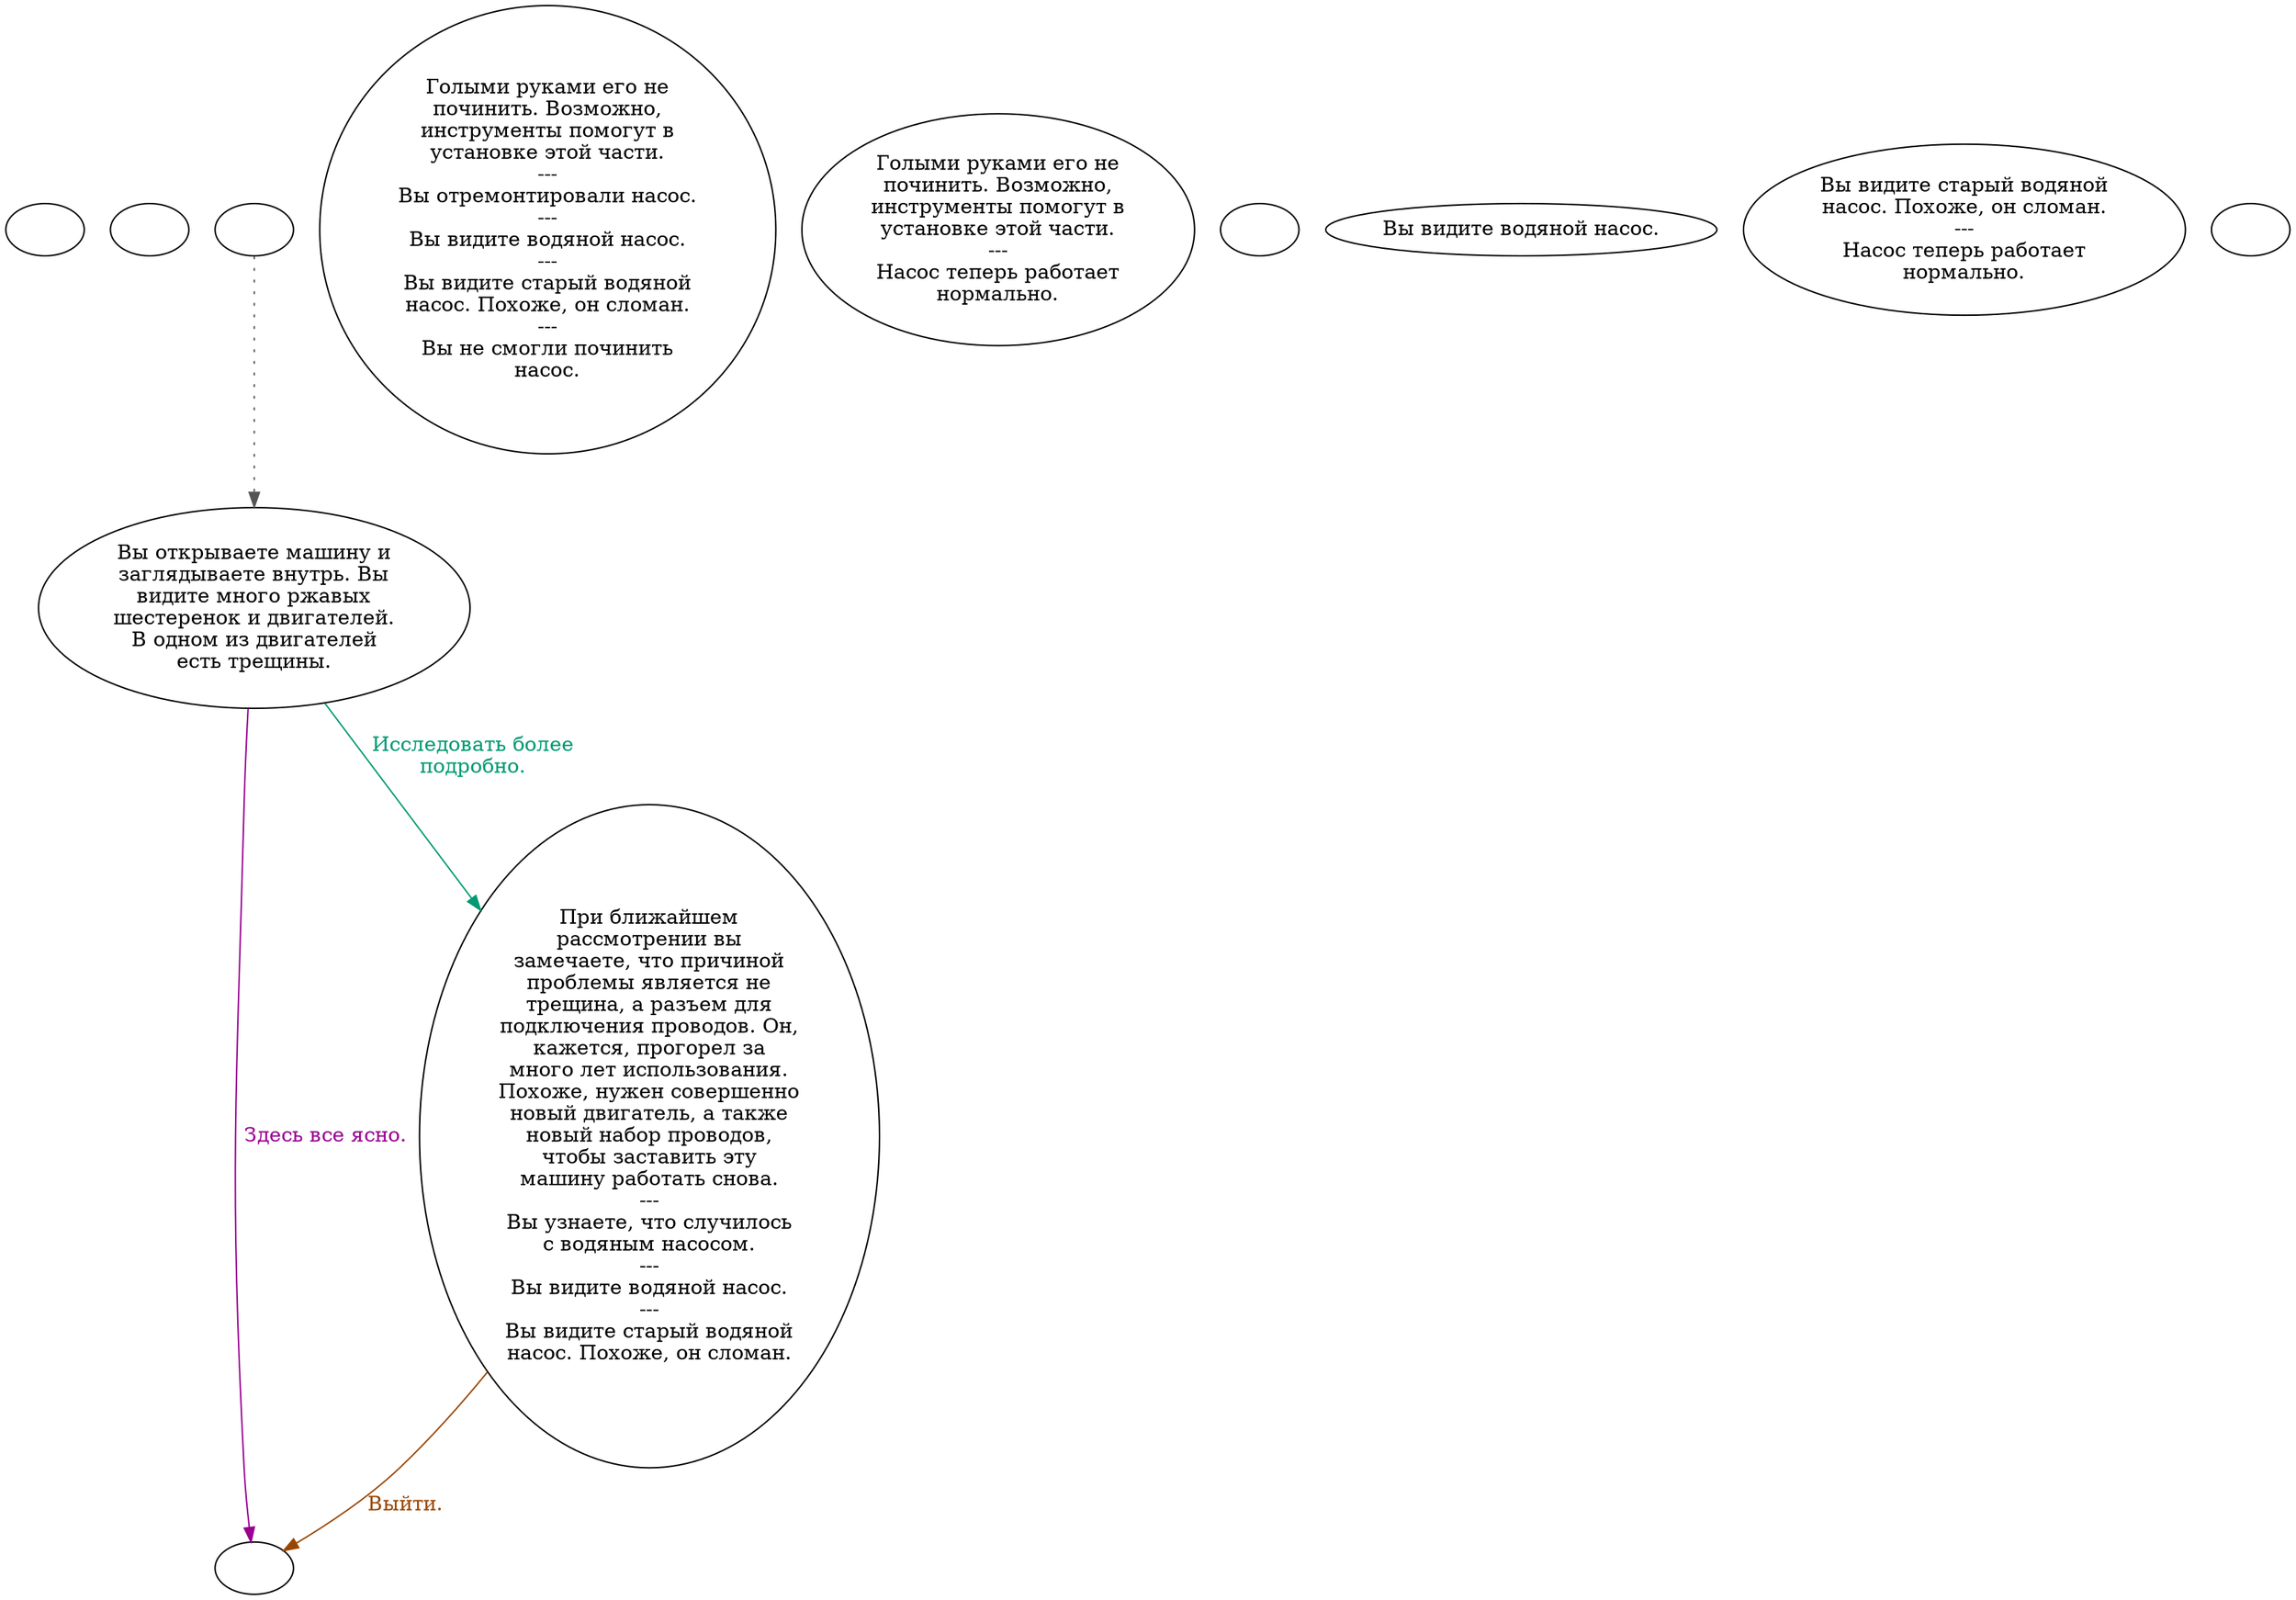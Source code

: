 digraph abpump {
  "start" [style=filled       fillcolor="#FFFFFF"       color="#000000"]
  "start" [label=""]
  "map_enter_p_proc" [style=filled       fillcolor="#FFFFFF"       color="#000000"]
  "map_enter_p_proc" [label=""]
  "use_p_proc" [style=filled       fillcolor="#FFFFFF"       color="#000000"]
  "use_p_proc" -> "Node001" [style=dotted color="#555555"]
  "use_p_proc" [label=""]
  "use_obj_on_p_proc" [style=filled       fillcolor="#FFFFFF"       color="#000000"]
  "use_obj_on_p_proc" [label="Голыми руками его не\nпочинить. Возможно,\nинструменты помогут в\nустановке этой части.\n---\nВы отремонтировали насос.\n---\nВы видите водяной насос.\n---\nВы видите старый водяной\nнасос. Похоже, он сломан.\n---\nВы не смогли починить\nнасос."]
  "use_skill_on_p_proc" [style=filled       fillcolor="#FFFFFF"       color="#000000"]
  "use_skill_on_p_proc" [label="Голыми руками его не\nпочинить. Возможно,\nинструменты помогут в\nустановке этой части.\n---\nНасос теперь работает\nнормально."]
  "timed_event_p_proc" [style=filled       fillcolor="#FFFFFF"       color="#000000"]
  "timed_event_p_proc" [label=""]
  "look_at_p_proc" [style=filled       fillcolor="#FFFFFF"       color="#000000"]
  "look_at_p_proc" [label="Вы видите водяной насос."]
  "description_p_proc" [style=filled       fillcolor="#FFFFFF"       color="#000000"]
  "description_p_proc" [label="Вы видите старый водяной\nнасос. Похоже, он сломан.\n---\nНасос теперь работает\nнормально."]
  "Node001" [style=filled       fillcolor="#FFFFFF"       color="#000000"]
  "Node001" [label="Вы открываете машину и\nзаглядываете внутрь. Вы\nвидите много ржавых\nшестеренок и двигателей.\nВ одном из двигателей\nесть трещины."]
  "Node001" -> "Node999" [label="Здесь все ясно." color="#990092" fontcolor="#990092"]
  "Node001" -> "Node002" [label="Исследовать более\nподробно." color="#009973" fontcolor="#009973"]
  "Node002" [style=filled       fillcolor="#FFFFFF"       color="#000000"]
  "Node002" [label="При ближайшем\nрассмотрении вы\nзамечаете, что причиной\nпроблемы является не\nтрещина, а разъем для\nподключения проводов. Он,\nкажется, прогорел за\nмного лет использования.\nПохоже, нужен совершенно\nновый двигатель, а также\nновый набор проводов,\nчтобы заставить эту\nмашину работать снова.\n---\nВы узнаете, что случилось\nс водяным насосом.\n---\nВы видите водяной насос.\n---\nВы видите старый водяной\nнасос. Похоже, он сломан."]
  "Node002" -> "Node999" [label="Выйти." color="#994700" fontcolor="#994700"]
  "Node999" [style=filled       fillcolor="#FFFFFF"       color="#000000"]
  "Node999" [label=""]
  "map_update_p_proc" [style=filled       fillcolor="#FFFFFF"       color="#000000"]
  "map_update_p_proc" [label=""]
}